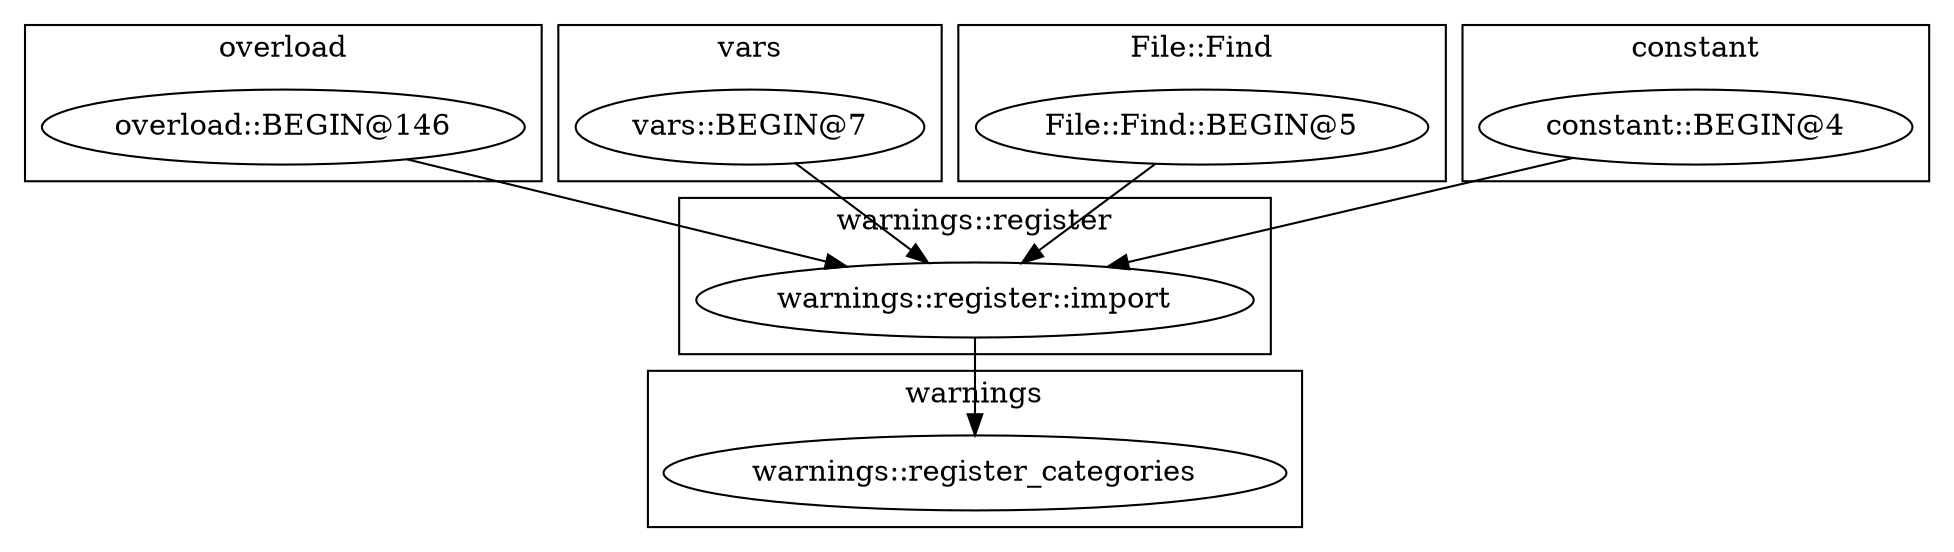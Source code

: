 digraph {
graph [overlap=false]
subgraph cluster_warnings {
	label="warnings";
	"warnings::register_categories";
}
subgraph cluster_overload {
	label="overload";
	"overload::BEGIN@146";
}
subgraph cluster_vars {
	label="vars";
	"vars::BEGIN@7";
}
subgraph cluster_File_Find {
	label="File::Find";
	"File::Find::BEGIN@5";
}
subgraph cluster_constant {
	label="constant";
	"constant::BEGIN@4";
}
subgraph cluster_warnings_register {
	label="warnings::register";
	"warnings::register::import";
}
"warnings::register::import" -> "warnings::register_categories";
"constant::BEGIN@4" -> "warnings::register::import";
"overload::BEGIN@146" -> "warnings::register::import";
"vars::BEGIN@7" -> "warnings::register::import";
"File::Find::BEGIN@5" -> "warnings::register::import";
}
